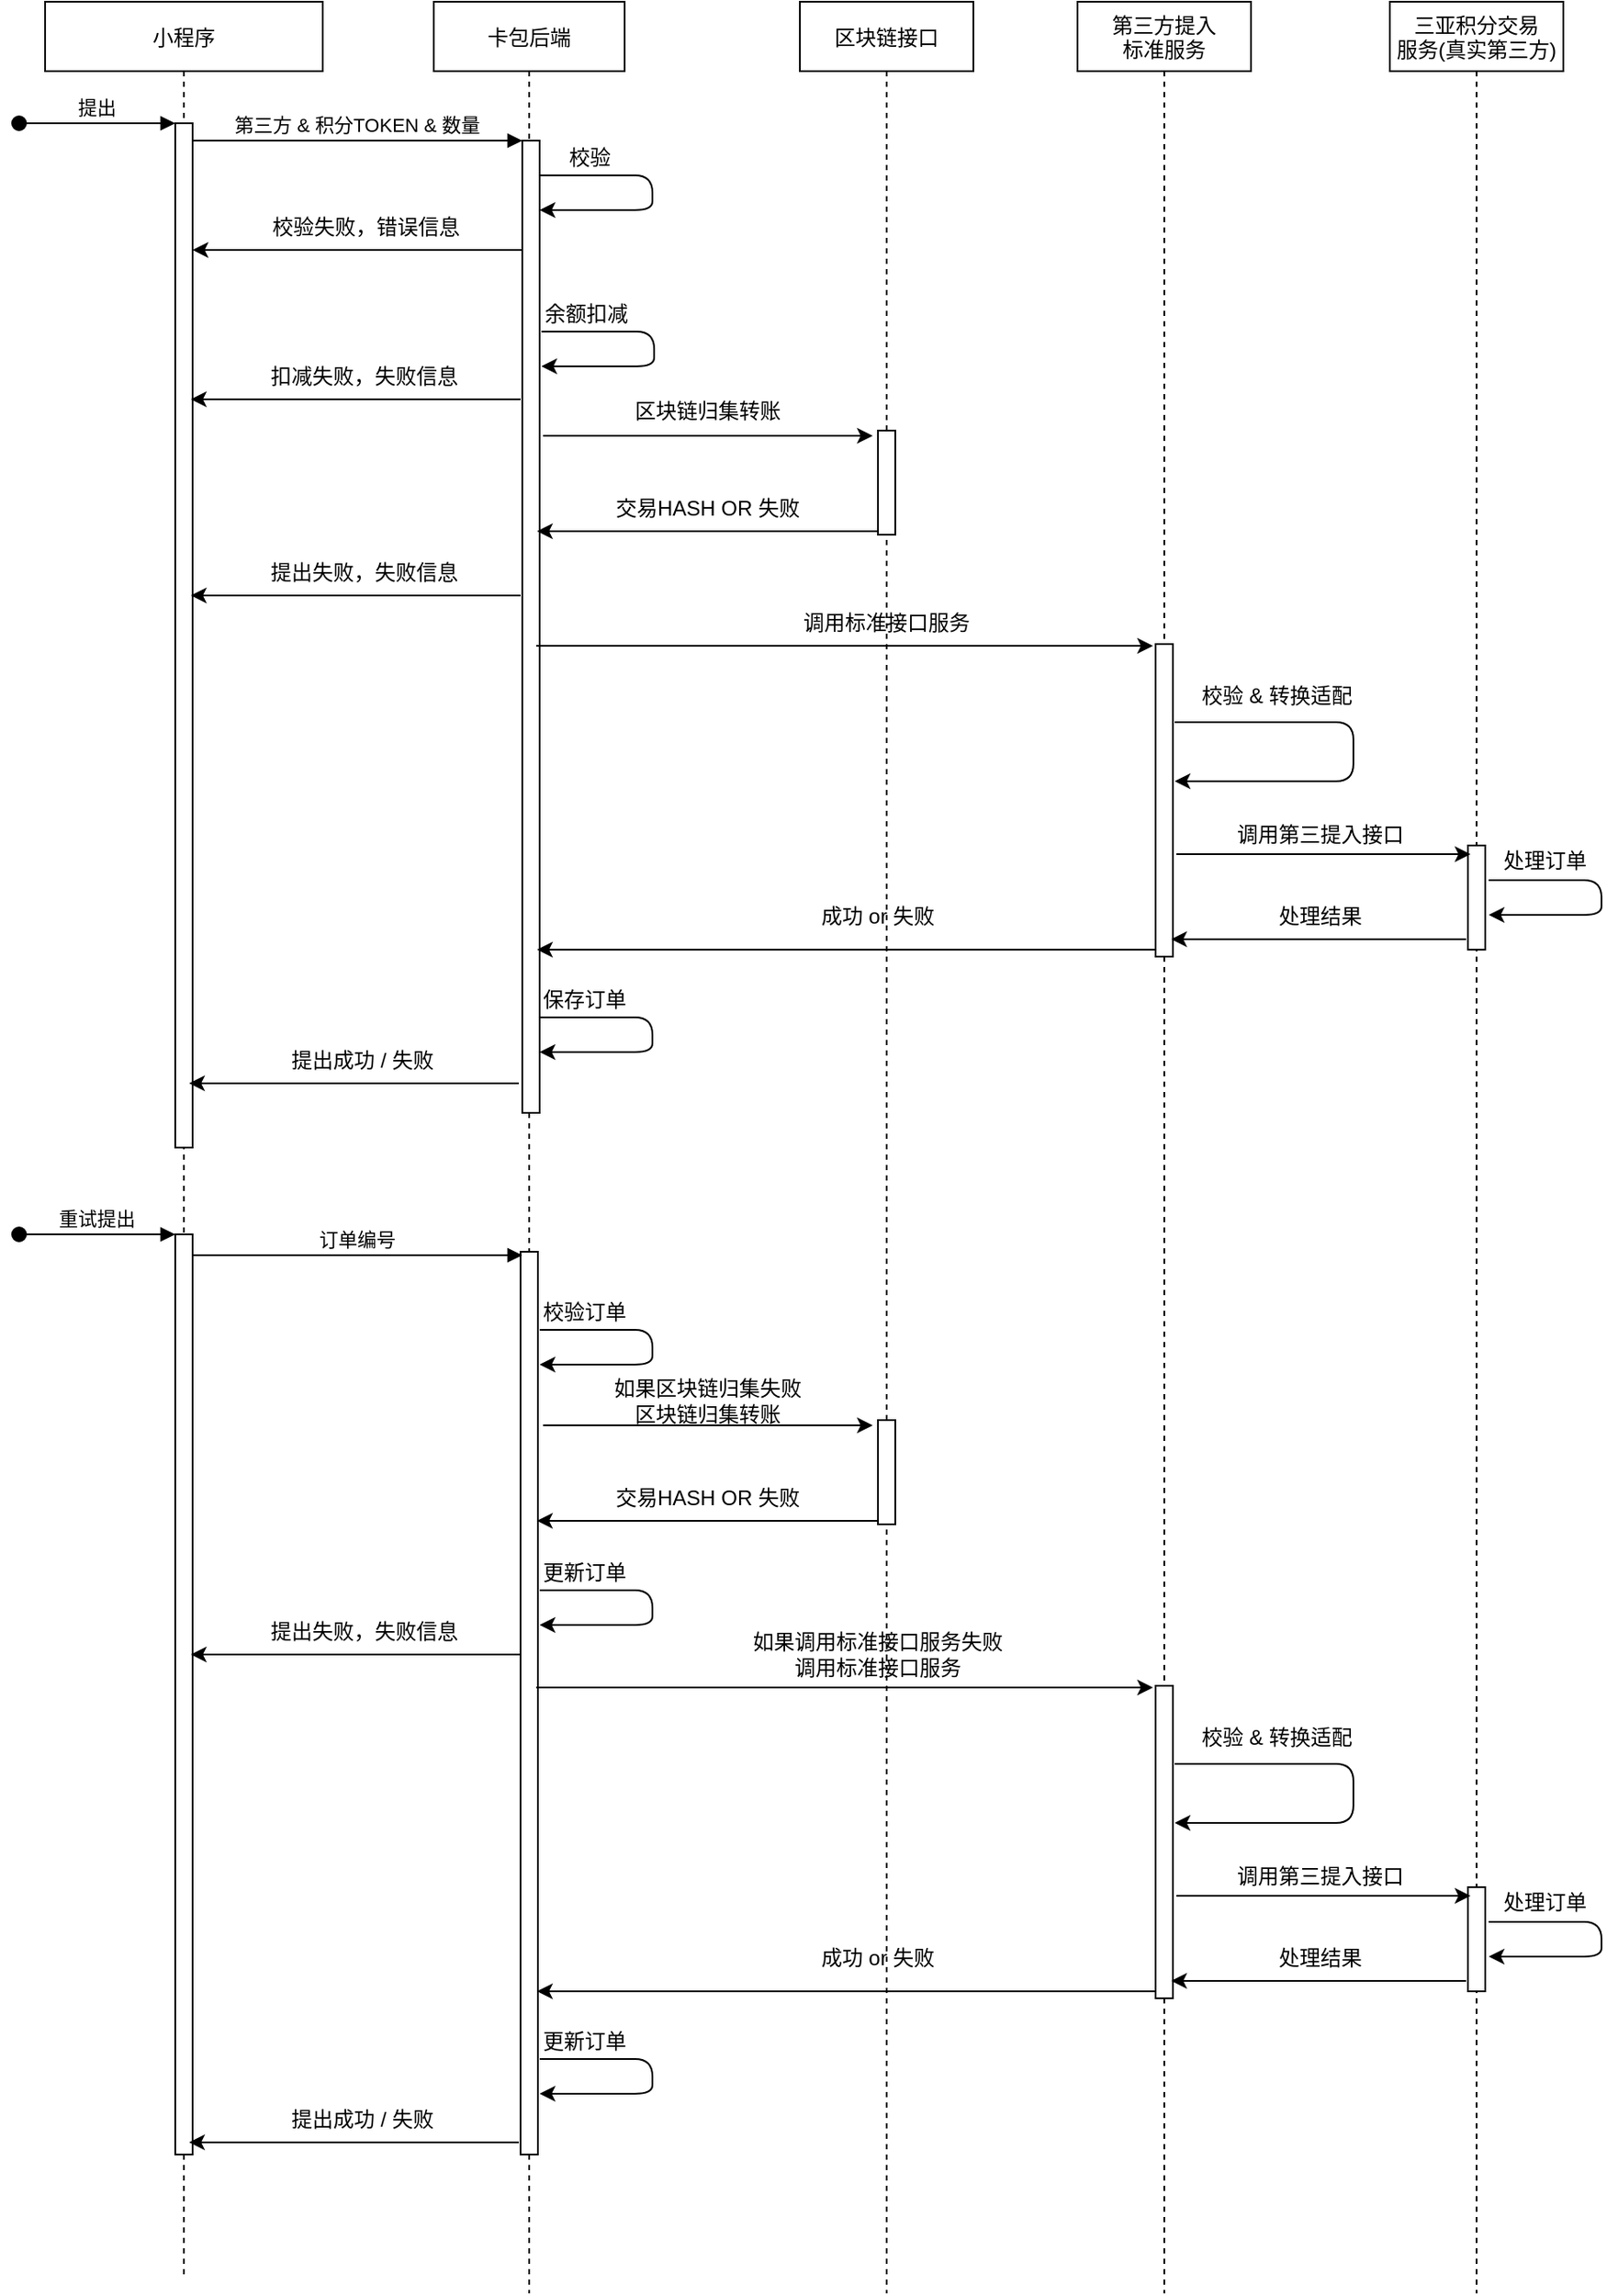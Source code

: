 <mxfile version="14.4.3" type="github">
  <diagram id="kgpKYQtTHZ0yAKxKKP6v" name="Page-1">
    <mxGraphModel dx="1360" dy="834" grid="1" gridSize="10" guides="1" tooltips="1" connect="1" arrows="1" fold="1" page="1" pageScale="1" pageWidth="850" pageHeight="1100" math="0" shadow="0">
      <root>
        <mxCell id="0" />
        <mxCell id="1" parent="0" />
        <mxCell id="3nuBFxr9cyL0pnOWT2aG-1" value="小程序" style="shape=umlLifeline;perimeter=lifelinePerimeter;container=1;collapsible=0;recursiveResize=0;rounded=0;shadow=0;strokeWidth=1;" parent="1" vertex="1">
          <mxGeometry x="75" y="80" width="160" height="1310" as="geometry" />
        </mxCell>
        <mxCell id="3nuBFxr9cyL0pnOWT2aG-2" value="" style="points=[];perimeter=orthogonalPerimeter;rounded=0;shadow=0;strokeWidth=1;" parent="3nuBFxr9cyL0pnOWT2aG-1" vertex="1">
          <mxGeometry x="75" y="70" width="10" height="590" as="geometry" />
        </mxCell>
        <mxCell id="3nuBFxr9cyL0pnOWT2aG-3" value="提出" style="verticalAlign=bottom;startArrow=oval;endArrow=block;startSize=8;shadow=0;strokeWidth=1;" parent="3nuBFxr9cyL0pnOWT2aG-1" target="3nuBFxr9cyL0pnOWT2aG-2" edge="1">
          <mxGeometry relative="1" as="geometry">
            <mxPoint x="-15" y="70" as="sourcePoint" />
          </mxGeometry>
        </mxCell>
        <mxCell id="red-HqRmzPnP53WOzwLy-54" value="" style="points=[];perimeter=orthogonalPerimeter;rounded=0;shadow=0;strokeWidth=1;" vertex="1" parent="3nuBFxr9cyL0pnOWT2aG-1">
          <mxGeometry x="75" y="710" width="10" height="530" as="geometry" />
        </mxCell>
        <mxCell id="3nuBFxr9cyL0pnOWT2aG-5" value="卡包后端" style="shape=umlLifeline;perimeter=lifelinePerimeter;container=1;collapsible=0;recursiveResize=0;rounded=0;shadow=0;strokeWidth=1;" parent="1" vertex="1">
          <mxGeometry x="299" y="80" width="110" height="1320" as="geometry" />
        </mxCell>
        <mxCell id="3nuBFxr9cyL0pnOWT2aG-6" value="" style="points=[];perimeter=orthogonalPerimeter;rounded=0;shadow=0;strokeWidth=1;" parent="3nuBFxr9cyL0pnOWT2aG-5" vertex="1">
          <mxGeometry x="51" y="80" width="10" height="560" as="geometry" />
        </mxCell>
        <mxCell id="red-HqRmzPnP53WOzwLy-6" value="" style="endArrow=classic;html=1;" edge="1" parent="3nuBFxr9cyL0pnOWT2aG-5">
          <mxGeometry width="50" height="50" relative="1" as="geometry">
            <mxPoint x="61" y="100" as="sourcePoint" />
            <mxPoint x="61" y="120" as="targetPoint" />
            <Array as="points">
              <mxPoint x="96" y="100" />
              <mxPoint x="126" y="100" />
              <mxPoint x="126" y="120" />
            </Array>
          </mxGeometry>
        </mxCell>
        <mxCell id="red-HqRmzPnP53WOzwLy-7" value="校验" style="text;html=1;strokeColor=none;fillColor=none;align=center;verticalAlign=middle;whiteSpace=wrap;rounded=0;" vertex="1" parent="3nuBFxr9cyL0pnOWT2aG-5">
          <mxGeometry x="70" y="80" width="40" height="20" as="geometry" />
        </mxCell>
        <mxCell id="red-HqRmzPnP53WOzwLy-29" value="" style="endArrow=classic;html=1;" edge="1" parent="3nuBFxr9cyL0pnOWT2aG-5">
          <mxGeometry width="50" height="50" relative="1" as="geometry">
            <mxPoint x="63" y="250" as="sourcePoint" />
            <mxPoint x="253" y="250" as="targetPoint" />
          </mxGeometry>
        </mxCell>
        <mxCell id="3nuBFxr9cyL0pnOWT2aG-8" value="第三方 &amp; 积分TOKEN &amp; 数量" style="verticalAlign=bottom;endArrow=block;entryX=0;entryY=0;shadow=0;strokeWidth=1;" parent="1" source="3nuBFxr9cyL0pnOWT2aG-2" target="3nuBFxr9cyL0pnOWT2aG-6" edge="1">
          <mxGeometry relative="1" as="geometry">
            <mxPoint x="275" y="160" as="sourcePoint" />
          </mxGeometry>
        </mxCell>
        <mxCell id="red-HqRmzPnP53WOzwLy-1" value="第三方提入&#xa;标准服务" style="shape=umlLifeline;perimeter=lifelinePerimeter;container=1;collapsible=0;recursiveResize=0;rounded=0;shadow=0;strokeWidth=1;" vertex="1" parent="1">
          <mxGeometry x="670" y="80" width="100" height="1320" as="geometry" />
        </mxCell>
        <mxCell id="red-HqRmzPnP53WOzwLy-2" value="" style="points=[];perimeter=orthogonalPerimeter;rounded=0;shadow=0;strokeWidth=1;" vertex="1" parent="red-HqRmzPnP53WOzwLy-1">
          <mxGeometry x="45" y="370" width="10" height="180" as="geometry" />
        </mxCell>
        <mxCell id="red-HqRmzPnP53WOzwLy-16" value="" style="endArrow=classic;html=1;entryX=1.2;entryY=0.275;entryDx=0;entryDy=0;entryPerimeter=0;" edge="1" parent="red-HqRmzPnP53WOzwLy-1">
          <mxGeometry width="50" height="50" relative="1" as="geometry">
            <mxPoint x="56" y="415" as="sourcePoint" />
            <mxPoint x="56" y="449" as="targetPoint" />
            <Array as="points">
              <mxPoint x="159" y="415" />
              <mxPoint x="159" y="449" />
            </Array>
          </mxGeometry>
        </mxCell>
        <mxCell id="red-HqRmzPnP53WOzwLy-3" value="三亚积分交易&#xa;服务(真实第三方)" style="shape=umlLifeline;perimeter=lifelinePerimeter;container=1;collapsible=0;recursiveResize=0;rounded=0;shadow=0;strokeWidth=1;" vertex="1" parent="1">
          <mxGeometry x="850" y="80" width="100" height="1320" as="geometry" />
        </mxCell>
        <mxCell id="red-HqRmzPnP53WOzwLy-4" value="" style="points=[];perimeter=orthogonalPerimeter;rounded=0;shadow=0;strokeWidth=1;" vertex="1" parent="red-HqRmzPnP53WOzwLy-3">
          <mxGeometry x="45" y="486" width="10" height="60" as="geometry" />
        </mxCell>
        <mxCell id="red-HqRmzPnP53WOzwLy-8" value="" style="endArrow=classic;html=1;" edge="1" parent="1">
          <mxGeometry width="50" height="50" relative="1" as="geometry">
            <mxPoint x="350" y="223" as="sourcePoint" />
            <mxPoint x="160" y="223" as="targetPoint" />
          </mxGeometry>
        </mxCell>
        <mxCell id="red-HqRmzPnP53WOzwLy-10" value="区块链接口" style="shape=umlLifeline;perimeter=lifelinePerimeter;container=1;collapsible=0;recursiveResize=0;rounded=0;shadow=0;strokeWidth=1;" vertex="1" parent="1">
          <mxGeometry x="510" y="80" width="100" height="1320" as="geometry" />
        </mxCell>
        <mxCell id="red-HqRmzPnP53WOzwLy-11" value="" style="points=[];perimeter=orthogonalPerimeter;rounded=0;shadow=0;strokeWidth=1;" vertex="1" parent="red-HqRmzPnP53WOzwLy-10">
          <mxGeometry x="45" y="247" width="10" height="60" as="geometry" />
        </mxCell>
        <mxCell id="red-HqRmzPnP53WOzwLy-12" value="" style="endArrow=classic;html=1;" edge="1" parent="1">
          <mxGeometry width="50" height="50" relative="1" as="geometry">
            <mxPoint x="360" y="665" as="sourcePoint" />
            <mxPoint x="360" y="685" as="targetPoint" />
            <Array as="points">
              <mxPoint x="395" y="665" />
              <mxPoint x="425" y="665" />
              <mxPoint x="425" y="685" />
            </Array>
          </mxGeometry>
        </mxCell>
        <mxCell id="red-HqRmzPnP53WOzwLy-13" value="保存订单" style="text;html=1;strokeColor=none;fillColor=none;align=center;verticalAlign=middle;whiteSpace=wrap;rounded=0;" vertex="1" parent="1">
          <mxGeometry x="361" y="645" width="50" height="20" as="geometry" />
        </mxCell>
        <mxCell id="red-HqRmzPnP53WOzwLy-14" value="" style="endArrow=classic;html=1;" edge="1" parent="1">
          <mxGeometry width="50" height="50" relative="1" as="geometry">
            <mxPoint x="358" y="451" as="sourcePoint" />
            <mxPoint x="713.5" y="451" as="targetPoint" />
          </mxGeometry>
        </mxCell>
        <mxCell id="red-HqRmzPnP53WOzwLy-15" value="调用标准接口服务" style="text;html=1;strokeColor=none;fillColor=none;align=center;verticalAlign=middle;whiteSpace=wrap;rounded=0;" vertex="1" parent="1">
          <mxGeometry x="510" y="428" width="100" height="20" as="geometry" />
        </mxCell>
        <mxCell id="red-HqRmzPnP53WOzwLy-17" value="校验 &amp;amp; 转换适配" style="text;html=1;strokeColor=none;fillColor=none;align=center;verticalAlign=middle;whiteSpace=wrap;rounded=0;" vertex="1" parent="1">
          <mxGeometry x="740" y="470" width="90" height="20" as="geometry" />
        </mxCell>
        <mxCell id="red-HqRmzPnP53WOzwLy-18" value="" style="endArrow=classic;html=1;" edge="1" parent="1">
          <mxGeometry width="50" height="50" relative="1" as="geometry">
            <mxPoint x="727" y="571" as="sourcePoint" />
            <mxPoint x="896.5" y="571" as="targetPoint" />
          </mxGeometry>
        </mxCell>
        <mxCell id="red-HqRmzPnP53WOzwLy-19" value="调用第三提入接口" style="text;html=1;strokeColor=none;fillColor=none;align=center;verticalAlign=middle;whiteSpace=wrap;rounded=0;" vertex="1" parent="1">
          <mxGeometry x="760" y="550" width="100" height="20" as="geometry" />
        </mxCell>
        <mxCell id="red-HqRmzPnP53WOzwLy-20" value="" style="endArrow=classic;html=1;entryX=0.5;entryY=0.875;entryDx=0;entryDy=0;entryPerimeter=0;" edge="1" parent="1">
          <mxGeometry width="50" height="50" relative="1" as="geometry">
            <mxPoint x="894" y="620" as="sourcePoint" />
            <mxPoint x="724" y="620" as="targetPoint" />
          </mxGeometry>
        </mxCell>
        <mxCell id="red-HqRmzPnP53WOzwLy-22" value="处理结果" style="text;html=1;strokeColor=none;fillColor=none;align=center;verticalAlign=middle;whiteSpace=wrap;rounded=0;" vertex="1" parent="1">
          <mxGeometry x="760" y="597" width="100" height="20" as="geometry" />
        </mxCell>
        <mxCell id="red-HqRmzPnP53WOzwLy-9" value="校验失败，错误信息" style="text;html=1;strokeColor=none;fillColor=none;align=center;verticalAlign=middle;whiteSpace=wrap;rounded=0;" vertex="1" parent="1">
          <mxGeometry x="200" y="200" width="120" height="20" as="geometry" />
        </mxCell>
        <mxCell id="red-HqRmzPnP53WOzwLy-23" value="" style="endArrow=classic;html=1;" edge="1" parent="1">
          <mxGeometry width="50" height="50" relative="1" as="geometry">
            <mxPoint x="907" y="586" as="sourcePoint" />
            <mxPoint x="907" y="606" as="targetPoint" />
            <Array as="points">
              <mxPoint x="942" y="586" />
              <mxPoint x="972" y="586" />
              <mxPoint x="972" y="606" />
            </Array>
          </mxGeometry>
        </mxCell>
        <mxCell id="red-HqRmzPnP53WOzwLy-24" value="处理订单" style="text;html=1;strokeColor=none;fillColor=none;align=center;verticalAlign=middle;whiteSpace=wrap;rounded=0;" vertex="1" parent="1">
          <mxGeometry x="909" y="565" width="61" height="20" as="geometry" />
        </mxCell>
        <mxCell id="red-HqRmzPnP53WOzwLy-25" value="" style="endArrow=classic;html=1;" edge="1" parent="1">
          <mxGeometry width="50" height="50" relative="1" as="geometry">
            <mxPoint x="715" y="626" as="sourcePoint" />
            <mxPoint x="358.5" y="626" as="targetPoint" />
          </mxGeometry>
        </mxCell>
        <mxCell id="red-HqRmzPnP53WOzwLy-26" value="成功 or 失败" style="text;html=1;strokeColor=none;fillColor=none;align=center;verticalAlign=middle;whiteSpace=wrap;rounded=0;" vertex="1" parent="1">
          <mxGeometry x="500" y="597" width="110" height="20" as="geometry" />
        </mxCell>
        <mxCell id="red-HqRmzPnP53WOzwLy-27" value="" style="endArrow=classic;html=1;exitX=0;exitY=0.15;exitDx=0;exitDy=0;exitPerimeter=0;" edge="1" parent="1">
          <mxGeometry width="50" height="50" relative="1" as="geometry">
            <mxPoint x="349" y="422" as="sourcePoint" />
            <mxPoint x="159" y="422" as="targetPoint" />
          </mxGeometry>
        </mxCell>
        <mxCell id="red-HqRmzPnP53WOzwLy-28" value="提出失败，失败信息" style="text;html=1;strokeColor=none;fillColor=none;align=center;verticalAlign=middle;whiteSpace=wrap;rounded=0;" vertex="1" parent="1">
          <mxGeometry x="199" y="399" width="120" height="20" as="geometry" />
        </mxCell>
        <mxCell id="red-HqRmzPnP53WOzwLy-30" value="区块链归集转账" style="text;html=1;strokeColor=none;fillColor=none;align=center;verticalAlign=middle;whiteSpace=wrap;rounded=0;" vertex="1" parent="1">
          <mxGeometry x="397" y="306" width="120" height="20" as="geometry" />
        </mxCell>
        <mxCell id="red-HqRmzPnP53WOzwLy-31" value="" style="endArrow=classic;html=1;" edge="1" parent="1">
          <mxGeometry width="50" height="50" relative="1" as="geometry">
            <mxPoint x="555" y="385" as="sourcePoint" />
            <mxPoint x="358.5" y="385" as="targetPoint" />
          </mxGeometry>
        </mxCell>
        <mxCell id="red-HqRmzPnP53WOzwLy-32" value="交易HASH OR 失败" style="text;html=1;strokeColor=none;fillColor=none;align=center;verticalAlign=middle;whiteSpace=wrap;rounded=0;" vertex="1" parent="1">
          <mxGeometry x="397" y="362" width="120" height="20" as="geometry" />
        </mxCell>
        <mxCell id="red-HqRmzPnP53WOzwLy-47" value="" style="endArrow=classic;html=1;" edge="1" parent="1">
          <mxGeometry width="50" height="50" relative="1" as="geometry">
            <mxPoint x="361" y="270" as="sourcePoint" />
            <mxPoint x="361" y="290" as="targetPoint" />
            <Array as="points">
              <mxPoint x="396" y="270" />
              <mxPoint x="426" y="270" />
              <mxPoint x="426" y="290" />
            </Array>
          </mxGeometry>
        </mxCell>
        <mxCell id="red-HqRmzPnP53WOzwLy-48" value="余额扣减" style="text;html=1;strokeColor=none;fillColor=none;align=center;verticalAlign=middle;whiteSpace=wrap;rounded=0;" vertex="1" parent="1">
          <mxGeometry x="362" y="250" width="50" height="20" as="geometry" />
        </mxCell>
        <mxCell id="red-HqRmzPnP53WOzwLy-49" value="" style="endArrow=classic;html=1;exitX=0;exitY=0.15;exitDx=0;exitDy=0;exitPerimeter=0;" edge="1" parent="1">
          <mxGeometry width="50" height="50" relative="1" as="geometry">
            <mxPoint x="349" y="309" as="sourcePoint" />
            <mxPoint x="159" y="309" as="targetPoint" />
          </mxGeometry>
        </mxCell>
        <mxCell id="red-HqRmzPnP53WOzwLy-50" value="扣减失败，失败信息" style="text;html=1;strokeColor=none;fillColor=none;align=center;verticalAlign=middle;whiteSpace=wrap;rounded=0;" vertex="1" parent="1">
          <mxGeometry x="199" y="286" width="120" height="20" as="geometry" />
        </mxCell>
        <mxCell id="red-HqRmzPnP53WOzwLy-51" value="" style="endArrow=classic;html=1;exitX=0;exitY=0.15;exitDx=0;exitDy=0;exitPerimeter=0;" edge="1" parent="1">
          <mxGeometry width="50" height="50" relative="1" as="geometry">
            <mxPoint x="348" y="703" as="sourcePoint" />
            <mxPoint x="158" y="703" as="targetPoint" />
          </mxGeometry>
        </mxCell>
        <mxCell id="red-HqRmzPnP53WOzwLy-52" value="提出成功 / 失败" style="text;html=1;strokeColor=none;fillColor=none;align=center;verticalAlign=middle;whiteSpace=wrap;rounded=0;" vertex="1" parent="1">
          <mxGeometry x="198" y="680" width="120" height="20" as="geometry" />
        </mxCell>
        <mxCell id="red-HqRmzPnP53WOzwLy-53" value="重试提出" style="verticalAlign=bottom;startArrow=oval;endArrow=block;startSize=8;shadow=0;strokeWidth=1;" edge="1" parent="1">
          <mxGeometry relative="1" as="geometry">
            <mxPoint x="60" y="790" as="sourcePoint" />
            <mxPoint x="150" y="790" as="targetPoint" />
          </mxGeometry>
        </mxCell>
        <mxCell id="red-HqRmzPnP53WOzwLy-55" value="" style="points=[];perimeter=orthogonalPerimeter;rounded=0;shadow=0;strokeWidth=1;" vertex="1" parent="1">
          <mxGeometry x="349" y="800" width="10" height="520" as="geometry" />
        </mxCell>
        <mxCell id="red-HqRmzPnP53WOzwLy-56" value="订单编号" style="verticalAlign=bottom;endArrow=block;entryX=0;entryY=0;shadow=0;strokeWidth=1;" edge="1" parent="1">
          <mxGeometry relative="1" as="geometry">
            <mxPoint x="160" y="802.0" as="sourcePoint" />
            <mxPoint x="350" y="802.0" as="targetPoint" />
          </mxGeometry>
        </mxCell>
        <mxCell id="red-HqRmzPnP53WOzwLy-57" value="" style="endArrow=classic;html=1;" edge="1" parent="1">
          <mxGeometry width="50" height="50" relative="1" as="geometry">
            <mxPoint x="360" y="845" as="sourcePoint" />
            <mxPoint x="360" y="865" as="targetPoint" />
            <Array as="points">
              <mxPoint x="395" y="845" />
              <mxPoint x="425" y="845" />
              <mxPoint x="425" y="865" />
            </Array>
          </mxGeometry>
        </mxCell>
        <mxCell id="red-HqRmzPnP53WOzwLy-58" value="校验订单" style="text;html=1;strokeColor=none;fillColor=none;align=center;verticalAlign=middle;whiteSpace=wrap;rounded=0;" vertex="1" parent="1">
          <mxGeometry x="361" y="825" width="50" height="20" as="geometry" />
        </mxCell>
        <mxCell id="red-HqRmzPnP53WOzwLy-59" value="" style="endArrow=classic;html=1;" edge="1" parent="1">
          <mxGeometry width="50" height="50" relative="1" as="geometry">
            <mxPoint x="362" y="900" as="sourcePoint" />
            <mxPoint x="552" y="900" as="targetPoint" />
          </mxGeometry>
        </mxCell>
        <mxCell id="red-HqRmzPnP53WOzwLy-60" value="" style="points=[];perimeter=orthogonalPerimeter;rounded=0;shadow=0;strokeWidth=1;" vertex="1" parent="1">
          <mxGeometry x="555" y="897" width="10" height="60" as="geometry" />
        </mxCell>
        <mxCell id="red-HqRmzPnP53WOzwLy-61" value="" style="endArrow=classic;html=1;" edge="1" parent="1">
          <mxGeometry width="50" height="50" relative="1" as="geometry">
            <mxPoint x="360" y="995" as="sourcePoint" />
            <mxPoint x="360" y="1015" as="targetPoint" />
            <Array as="points">
              <mxPoint x="395" y="995" />
              <mxPoint x="425" y="995" />
              <mxPoint x="425" y="1015" />
            </Array>
          </mxGeometry>
        </mxCell>
        <mxCell id="red-HqRmzPnP53WOzwLy-62" value="更新订单" style="text;html=1;strokeColor=none;fillColor=none;align=center;verticalAlign=middle;whiteSpace=wrap;rounded=0;" vertex="1" parent="1">
          <mxGeometry x="361" y="975" width="50" height="20" as="geometry" />
        </mxCell>
        <mxCell id="red-HqRmzPnP53WOzwLy-63" value="" style="endArrow=classic;html=1;exitX=0;exitY=0.15;exitDx=0;exitDy=0;exitPerimeter=0;" edge="1" parent="1">
          <mxGeometry width="50" height="50" relative="1" as="geometry">
            <mxPoint x="349" y="1032" as="sourcePoint" />
            <mxPoint x="159" y="1032" as="targetPoint" />
          </mxGeometry>
        </mxCell>
        <mxCell id="red-HqRmzPnP53WOzwLy-64" value="提出失败，失败信息" style="text;html=1;strokeColor=none;fillColor=none;align=center;verticalAlign=middle;whiteSpace=wrap;rounded=0;" vertex="1" parent="1">
          <mxGeometry x="199" y="1009" width="120" height="20" as="geometry" />
        </mxCell>
        <mxCell id="red-HqRmzPnP53WOzwLy-65" value="如果区块链归集失败区块链归集转账" style="text;html=1;strokeColor=none;fillColor=none;align=center;verticalAlign=middle;whiteSpace=wrap;rounded=0;" vertex="1" parent="1">
          <mxGeometry x="397" y="876" width="120" height="20" as="geometry" />
        </mxCell>
        <mxCell id="red-HqRmzPnP53WOzwLy-66" value="" style="endArrow=classic;html=1;" edge="1" parent="1">
          <mxGeometry width="50" height="50" relative="1" as="geometry">
            <mxPoint x="555" y="955" as="sourcePoint" />
            <mxPoint x="358.5" y="955" as="targetPoint" />
          </mxGeometry>
        </mxCell>
        <mxCell id="red-HqRmzPnP53WOzwLy-67" value="交易HASH OR 失败" style="text;html=1;strokeColor=none;fillColor=none;align=center;verticalAlign=middle;whiteSpace=wrap;rounded=0;" vertex="1" parent="1">
          <mxGeometry x="397" y="932" width="120" height="20" as="geometry" />
        </mxCell>
        <mxCell id="red-HqRmzPnP53WOzwLy-68" value="" style="points=[];perimeter=orthogonalPerimeter;rounded=0;shadow=0;strokeWidth=1;" vertex="1" parent="1">
          <mxGeometry x="715" y="1050" width="10" height="180" as="geometry" />
        </mxCell>
        <mxCell id="red-HqRmzPnP53WOzwLy-69" value="" style="endArrow=classic;html=1;entryX=1.2;entryY=0.275;entryDx=0;entryDy=0;entryPerimeter=0;" edge="1" parent="1">
          <mxGeometry width="50" height="50" relative="1" as="geometry">
            <mxPoint x="726" y="1095" as="sourcePoint" />
            <mxPoint x="726" y="1129" as="targetPoint" />
            <Array as="points">
              <mxPoint x="829" y="1095" />
              <mxPoint x="829" y="1129" />
            </Array>
          </mxGeometry>
        </mxCell>
        <mxCell id="red-HqRmzPnP53WOzwLy-70" value="" style="points=[];perimeter=orthogonalPerimeter;rounded=0;shadow=0;strokeWidth=1;" vertex="1" parent="1">
          <mxGeometry x="895" y="1166" width="10" height="60" as="geometry" />
        </mxCell>
        <mxCell id="red-HqRmzPnP53WOzwLy-71" value="" style="endArrow=classic;html=1;" edge="1" parent="1">
          <mxGeometry width="50" height="50" relative="1" as="geometry">
            <mxPoint x="358" y="1051" as="sourcePoint" />
            <mxPoint x="713.5" y="1051" as="targetPoint" />
          </mxGeometry>
        </mxCell>
        <mxCell id="red-HqRmzPnP53WOzwLy-72" value="如果调用标准接口服务失败&lt;br&gt;调用标准接口服务" style="text;html=1;strokeColor=none;fillColor=none;align=center;verticalAlign=middle;whiteSpace=wrap;rounded=0;" vertex="1" parent="1">
          <mxGeometry x="480" y="1022" width="150" height="20" as="geometry" />
        </mxCell>
        <mxCell id="red-HqRmzPnP53WOzwLy-73" value="校验 &amp;amp; 转换适配" style="text;html=1;strokeColor=none;fillColor=none;align=center;verticalAlign=middle;whiteSpace=wrap;rounded=0;" vertex="1" parent="1">
          <mxGeometry x="740" y="1070" width="90" height="20" as="geometry" />
        </mxCell>
        <mxCell id="red-HqRmzPnP53WOzwLy-74" value="" style="endArrow=classic;html=1;" edge="1" parent="1">
          <mxGeometry width="50" height="50" relative="1" as="geometry">
            <mxPoint x="727" y="1171" as="sourcePoint" />
            <mxPoint x="896.5" y="1171" as="targetPoint" />
          </mxGeometry>
        </mxCell>
        <mxCell id="red-HqRmzPnP53WOzwLy-75" value="调用第三提入接口" style="text;html=1;strokeColor=none;fillColor=none;align=center;verticalAlign=middle;whiteSpace=wrap;rounded=0;" vertex="1" parent="1">
          <mxGeometry x="760" y="1150" width="100" height="20" as="geometry" />
        </mxCell>
        <mxCell id="red-HqRmzPnP53WOzwLy-76" value="" style="endArrow=classic;html=1;entryX=0.5;entryY=0.875;entryDx=0;entryDy=0;entryPerimeter=0;" edge="1" parent="1">
          <mxGeometry width="50" height="50" relative="1" as="geometry">
            <mxPoint x="894" y="1220" as="sourcePoint" />
            <mxPoint x="724" y="1220" as="targetPoint" />
          </mxGeometry>
        </mxCell>
        <mxCell id="red-HqRmzPnP53WOzwLy-77" value="处理结果" style="text;html=1;strokeColor=none;fillColor=none;align=center;verticalAlign=middle;whiteSpace=wrap;rounded=0;" vertex="1" parent="1">
          <mxGeometry x="760" y="1197" width="100" height="20" as="geometry" />
        </mxCell>
        <mxCell id="red-HqRmzPnP53WOzwLy-78" value="" style="endArrow=classic;html=1;" edge="1" parent="1">
          <mxGeometry width="50" height="50" relative="1" as="geometry">
            <mxPoint x="907" y="1186" as="sourcePoint" />
            <mxPoint x="907" y="1206" as="targetPoint" />
            <Array as="points">
              <mxPoint x="942" y="1186" />
              <mxPoint x="972" y="1186" />
              <mxPoint x="972" y="1206" />
            </Array>
          </mxGeometry>
        </mxCell>
        <mxCell id="red-HqRmzPnP53WOzwLy-79" value="处理订单" style="text;html=1;strokeColor=none;fillColor=none;align=center;verticalAlign=middle;whiteSpace=wrap;rounded=0;" vertex="1" parent="1">
          <mxGeometry x="909" y="1165" width="61" height="20" as="geometry" />
        </mxCell>
        <mxCell id="red-HqRmzPnP53WOzwLy-80" value="" style="endArrow=classic;html=1;" edge="1" parent="1">
          <mxGeometry width="50" height="50" relative="1" as="geometry">
            <mxPoint x="715" y="1226" as="sourcePoint" />
            <mxPoint x="358.5" y="1226" as="targetPoint" />
          </mxGeometry>
        </mxCell>
        <mxCell id="red-HqRmzPnP53WOzwLy-81" value="成功 or 失败" style="text;html=1;strokeColor=none;fillColor=none;align=center;verticalAlign=middle;whiteSpace=wrap;rounded=0;" vertex="1" parent="1">
          <mxGeometry x="500" y="1197" width="110" height="20" as="geometry" />
        </mxCell>
        <mxCell id="red-HqRmzPnP53WOzwLy-82" value="" style="endArrow=classic;html=1;exitX=0;exitY=0.15;exitDx=0;exitDy=0;exitPerimeter=0;" edge="1" parent="1">
          <mxGeometry width="50" height="50" relative="1" as="geometry">
            <mxPoint x="348" y="1313" as="sourcePoint" />
            <mxPoint x="158" y="1313" as="targetPoint" />
          </mxGeometry>
        </mxCell>
        <mxCell id="red-HqRmzPnP53WOzwLy-83" value="提出成功 / 失败" style="text;html=1;strokeColor=none;fillColor=none;align=center;verticalAlign=middle;whiteSpace=wrap;rounded=0;" vertex="1" parent="1">
          <mxGeometry x="198" y="1290" width="120" height="20" as="geometry" />
        </mxCell>
        <mxCell id="red-HqRmzPnP53WOzwLy-84" value="" style="endArrow=classic;html=1;" edge="1" parent="1">
          <mxGeometry width="50" height="50" relative="1" as="geometry">
            <mxPoint x="360" y="1265" as="sourcePoint" />
            <mxPoint x="360" y="1285" as="targetPoint" />
            <Array as="points">
              <mxPoint x="395" y="1265" />
              <mxPoint x="425" y="1265" />
              <mxPoint x="425" y="1285" />
            </Array>
          </mxGeometry>
        </mxCell>
        <mxCell id="red-HqRmzPnP53WOzwLy-85" value="更新订单" style="text;html=1;strokeColor=none;fillColor=none;align=center;verticalAlign=middle;whiteSpace=wrap;rounded=0;" vertex="1" parent="1">
          <mxGeometry x="361" y="1245" width="50" height="20" as="geometry" />
        </mxCell>
      </root>
    </mxGraphModel>
  </diagram>
</mxfile>
